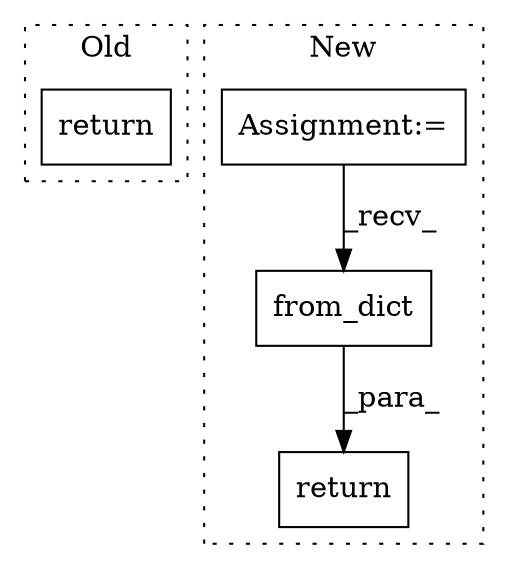 digraph G {
subgraph cluster0 {
1 [label="return" a="41" s="5884" l="7" shape="box"];
label = "Old";
style="dotted";
}
subgraph cluster1 {
2 [label="from_dict" a="32" s="6568,6579" l="10,1" shape="box"];
3 [label="Assignment:=" a="7" s="6536" l="9" shape="box"];
4 [label="return" a="41" s="6551" l="7" shape="box"];
label = "New";
style="dotted";
}
2 -> 4 [label="_para_"];
3 -> 2 [label="_recv_"];
}